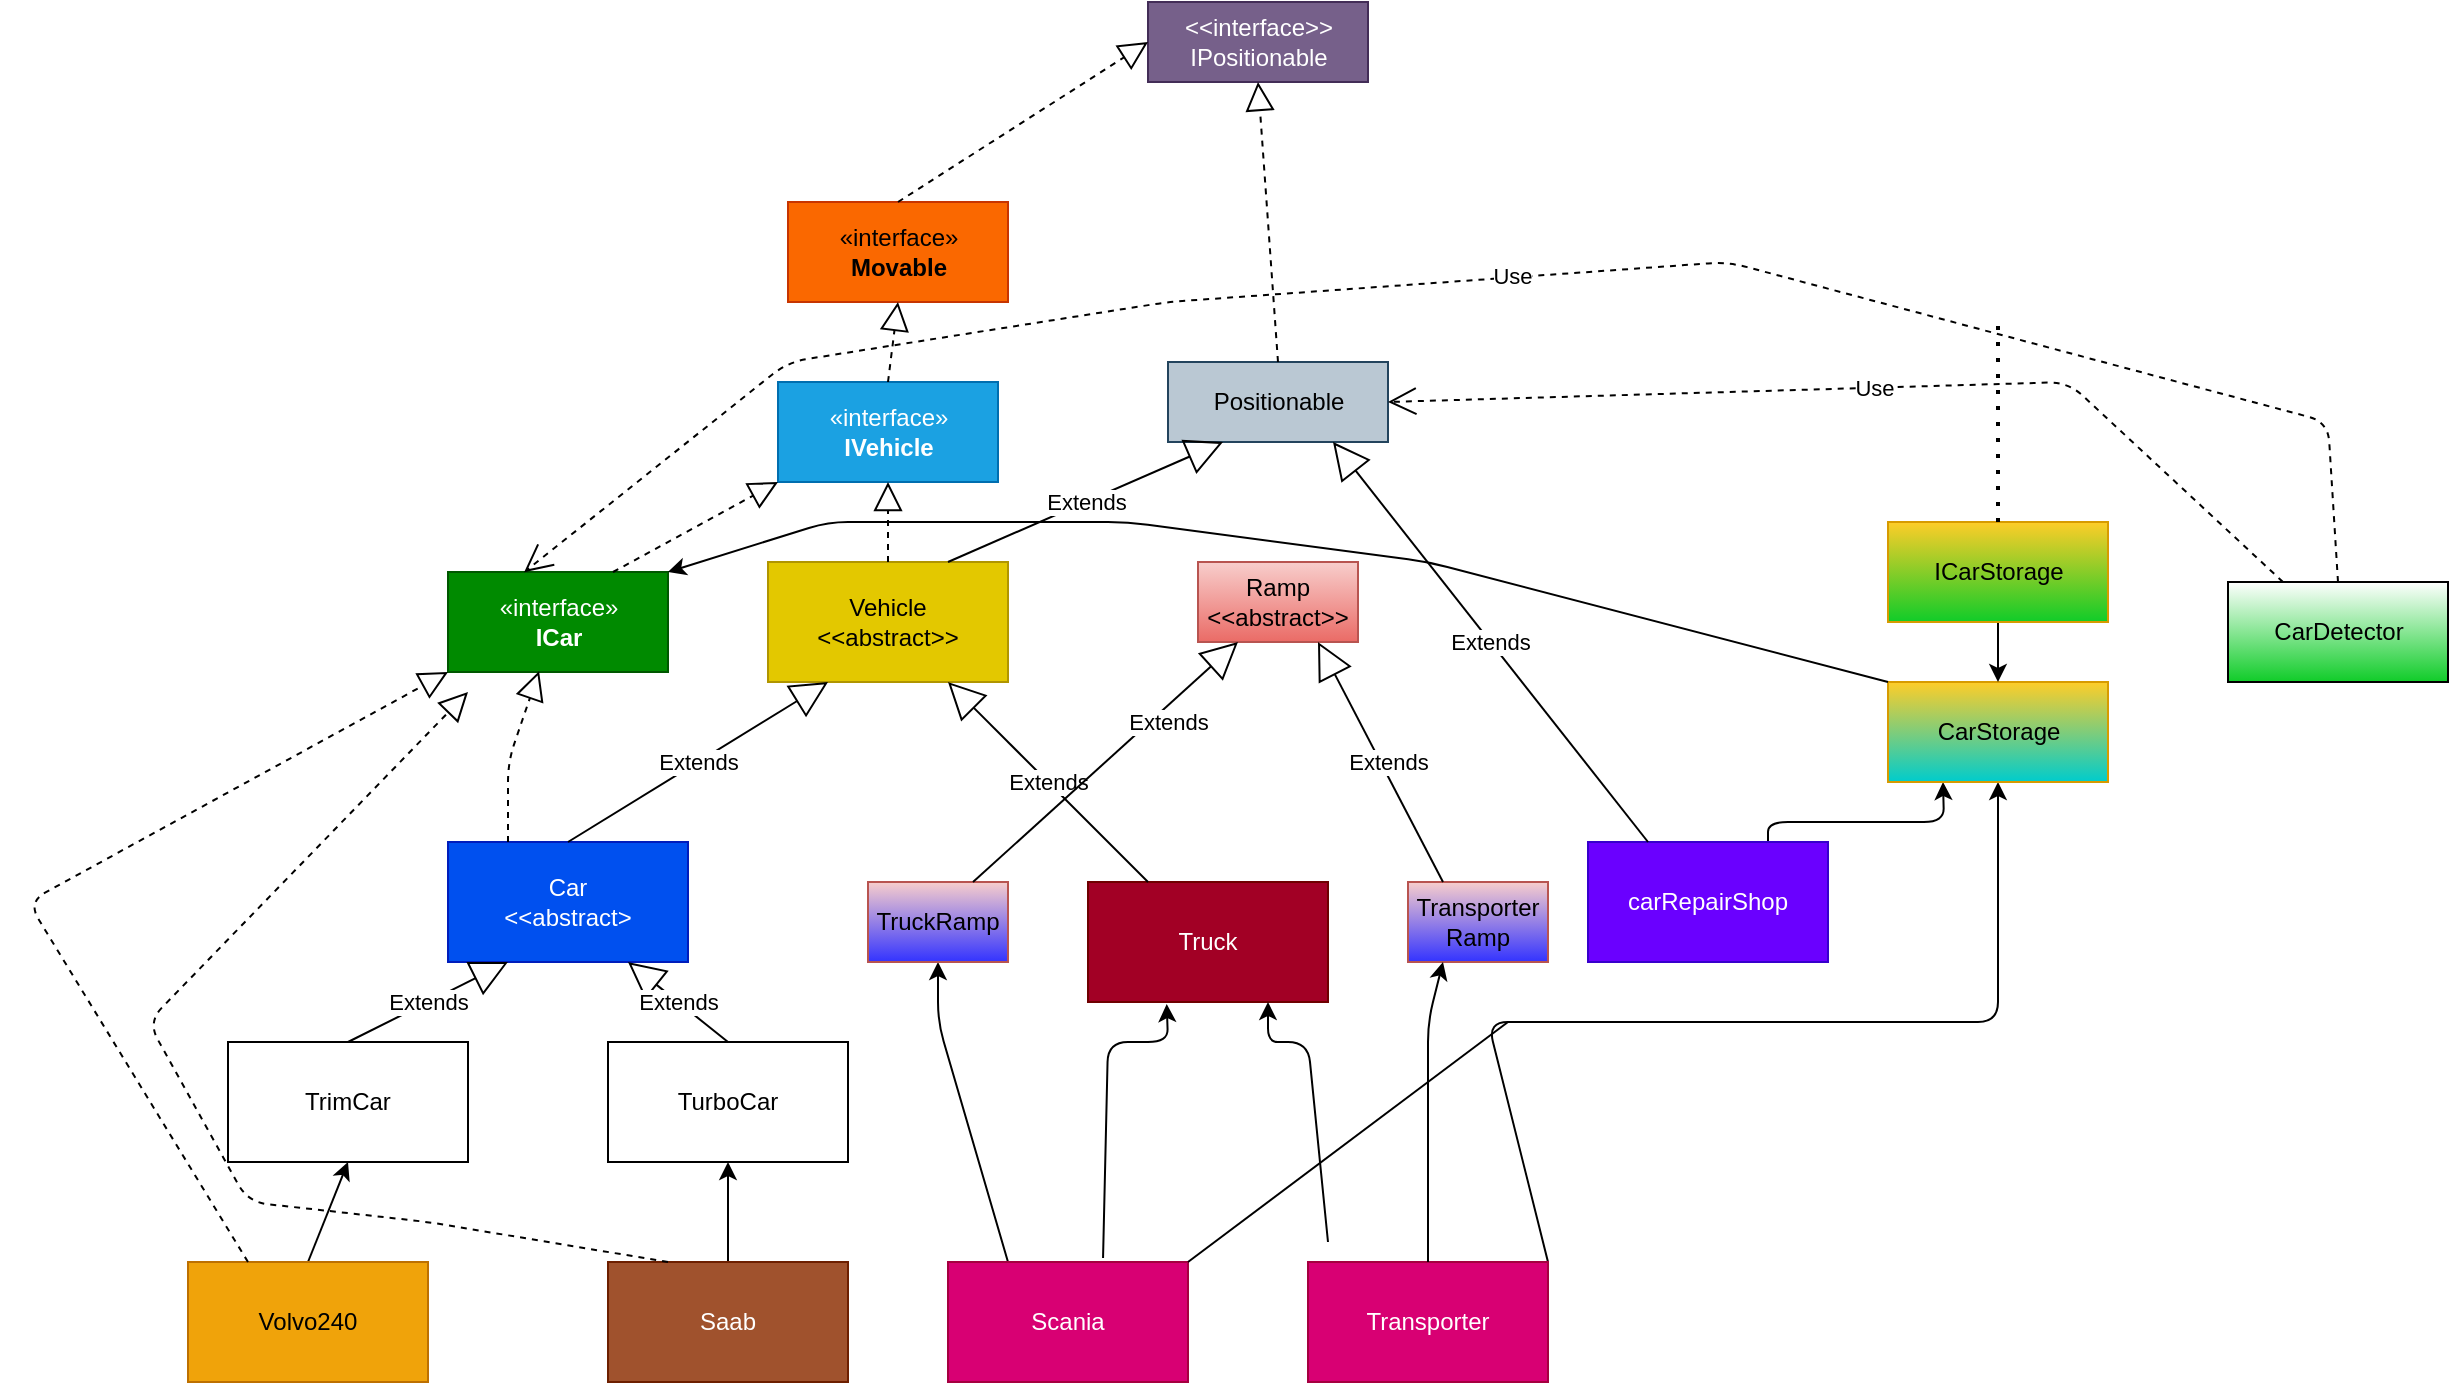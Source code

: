 <mxfile><diagram id="Lvmbw9RptDjz1eKAB_4S" name="Page-1"><mxGraphModel dx="-30" dy="1498" grid="1" gridSize="10" guides="1" tooltips="1" connect="1" arrows="1" fold="1" page="1" pageScale="1" pageWidth="850" pageHeight="1100" math="0" shadow="0"><root><mxCell id="0"/><mxCell id="1" parent="0"/><mxCell id="2" value="Car&lt;br&gt;&amp;lt;&amp;lt;abstract&amp;gt;" style="rounded=0;whiteSpace=wrap;html=1;fillColor=#0050ef;fontColor=#ffffff;strokeColor=#001DBC;" parent="1" vertex="1"><mxGeometry x="1200" y="-640" width="120" height="60" as="geometry"/></mxCell><mxCell id="38" style="edgeStyle=none;html=1;exitX=0.25;exitY=0;exitDx=0;exitDy=0;entryX=0.5;entryY=1;entryDx=0;entryDy=0;" parent="1" source="7" target="96" edge="1"><mxGeometry relative="1" as="geometry"><Array as="points"><mxPoint x="1445" y="-550"/></Array></mxGeometry></mxCell><mxCell id="4" value="Truck" style="rounded=0;whiteSpace=wrap;html=1;fillColor=#a20025;fontColor=#ffffff;strokeColor=#6F0000;" parent="1" vertex="1"><mxGeometry x="1520" y="-620" width="120" height="60" as="geometry"/></mxCell><mxCell id="14" style="edgeStyle=none;html=1;exitX=0.5;exitY=0;exitDx=0;exitDy=0;entryX=0.5;entryY=1;entryDx=0;entryDy=0;" parent="1" source="5" target="56" edge="1"><mxGeometry relative="1" as="geometry"/></mxCell><mxCell id="5" value="Volvo240" style="rounded=0;whiteSpace=wrap;html=1;fillColor=#f0a30a;fontColor=#000000;strokeColor=#BD7000;" parent="1" vertex="1"><mxGeometry x="1070" y="-430" width="120" height="60" as="geometry"/></mxCell><mxCell id="15" style="edgeStyle=none;html=1;exitX=0.5;exitY=0;exitDx=0;exitDy=0;entryX=0.5;entryY=1;entryDx=0;entryDy=0;" parent="1" source="6" target="57" edge="1"><mxGeometry relative="1" as="geometry"><Array as="points"/></mxGeometry></mxCell><mxCell id="6" value="Saab" style="rounded=0;whiteSpace=wrap;html=1;fillColor=#a0522d;fontColor=#ffffff;strokeColor=#6D1F00;" parent="1" vertex="1"><mxGeometry x="1280" y="-430" width="120" height="60" as="geometry"/></mxCell><mxCell id="11" style="edgeStyle=none;html=1;exitX=0.646;exitY=-0.033;exitDx=0;exitDy=0;entryX=0.328;entryY=1.017;entryDx=0;entryDy=0;entryPerimeter=0;exitPerimeter=0;" parent="1" source="7" target="4" edge="1"><mxGeometry relative="1" as="geometry"><Array as="points"><mxPoint x="1530" y="-540"/><mxPoint x="1560" y="-540"/></Array></mxGeometry></mxCell><mxCell id="7" value="Scania&lt;span style=&quot;color: rgba(0 , 0 , 0 , 0) ; font-family: monospace ; font-size: 0px&quot;&gt;%3CmxGraphModel%3E%3Croot%3E%3CmxCell%20id%3D%220%22%2F%3E%3CmxCell%20id%3D%221%22%20parent%3D%220%22%2F%3E%3CmxCell%20id%3D%222%22%20value%3D%22%22%20style%3D%22rounded%3D0%3BwhiteSpace%3Dwrap%3Bhtml%3D1%3B%22%20vertex%3D%221%22%20parent%3D%221%22%3E%3CmxGeometry%20x%3D%2270%22%20y%3D%22190%22%20width%3D%22120%22%20height%3D%2260%22%20as%3D%22geometry%22%2F%3E%3C%2FmxCell%3E%3C%2Froot%3E%3C%2FmxGraphModel%3E&lt;/span&gt;" style="rounded=0;whiteSpace=wrap;html=1;fillColor=#d80073;fontColor=#ffffff;strokeColor=#A50040;" parent="1" vertex="1"><mxGeometry x="1450" y="-430" width="120" height="60" as="geometry"/></mxCell><mxCell id="12" style="edgeStyle=none;html=1;entryX=0.75;entryY=1;entryDx=0;entryDy=0;" parent="1" target="4" edge="1"><mxGeometry relative="1" as="geometry"><Array as="points"><mxPoint x="1630" y="-540"/><mxPoint x="1610" y="-540"/></Array><mxPoint x="1640" y="-440" as="sourcePoint"/></mxGeometry></mxCell><mxCell id="43" style="edgeStyle=none;html=1;exitX=1;exitY=0;exitDx=0;exitDy=0;entryX=0.5;entryY=1;entryDx=0;entryDy=0;" parent="1" source="8" target="34" edge="1"><mxGeometry relative="1" as="geometry"><Array as="points"><mxPoint x="1720" y="-550"/><mxPoint x="1975" y="-550"/></Array></mxGeometry></mxCell><mxCell id="8" value="Transporter" style="rounded=0;whiteSpace=wrap;html=1;fillColor=#d80073;fontColor=#ffffff;strokeColor=#A50040;" parent="1" vertex="1"><mxGeometry x="1630" y="-430" width="120" height="60" as="geometry"/></mxCell><mxCell id="19" value="Ramp&lt;br&gt;&amp;lt;&amp;lt;abstract&amp;gt;&amp;gt;" style="rounded=0;whiteSpace=wrap;html=1;fillColor=#f8cecc;gradientColor=#ea6b66;strokeColor=#b85450;" parent="1" vertex="1"><mxGeometry x="1575" y="-780" width="80" height="40" as="geometry"/></mxCell><mxCell id="22" value="Vehicle&lt;br&gt;&amp;lt;&amp;lt;abstract&amp;gt;&amp;gt;" style="rounded=0;whiteSpace=wrap;html=1;fillColor=#e3c800;fontColor=#000000;strokeColor=#B09500;" parent="1" vertex="1"><mxGeometry x="1360" y="-780" width="120" height="60" as="geometry"/></mxCell><mxCell id="26" value="«interface»&lt;br&gt;&lt;b&gt;Movable&lt;/b&gt;" style="html=1;fillColor=#fa6800;fontColor=#000000;strokeColor=#C73500;" parent="1" vertex="1"><mxGeometry x="1370" y="-960" width="110" height="50" as="geometry"/></mxCell><mxCell id="28" value="Positionable" style="html=1;fillColor=#bac8d3;strokeColor=#23445d;" parent="1" vertex="1"><mxGeometry x="1560" y="-880" width="110" height="40" as="geometry"/></mxCell><mxCell id="39" style="edgeStyle=none;html=1;exitX=0.75;exitY=0;exitDx=0;exitDy=0;entryX=0.25;entryY=1;entryDx=0;entryDy=0;" parent="1" source="31" target="34" edge="1"><mxGeometry relative="1" as="geometry"><Array as="points"><mxPoint x="1860" y="-650"/><mxPoint x="1948" y="-650"/></Array></mxGeometry></mxCell><mxCell id="31" value="carRepairShop" style="rounded=0;whiteSpace=wrap;html=1;fillColor=#6a00ff;fontColor=#ffffff;strokeColor=#3700CC;" parent="1" vertex="1"><mxGeometry x="1770" y="-640" width="120" height="60" as="geometry"/></mxCell><mxCell id="34" value="CarStorage&lt;br&gt;" style="html=1;fillColor=#ffcd28;gradientColor=#00CCCC;strokeColor=#d79b00;" parent="1" vertex="1"><mxGeometry x="1920" y="-720" width="110" height="50" as="geometry"/></mxCell><mxCell id="49" style="edgeStyle=none;html=1;exitX=0.5;exitY=1;exitDx=0;exitDy=0;entryX=0.5;entryY=0;entryDx=0;entryDy=0;" parent="1" source="47" target="34" edge="1"><mxGeometry relative="1" as="geometry"/></mxCell><mxCell id="47" value="ICarStorage" style="html=1;fillColor=#ffcd28;gradientColor=#10CC29;strokeColor=#d79b00;" parent="1" vertex="1"><mxGeometry x="1920" y="-800" width="110" height="50" as="geometry"/></mxCell><mxCell id="51" value="«interface»&lt;br&gt;&lt;b&gt;IVehicle&lt;/b&gt;" style="html=1;fillColor=#1ba1e2;fontColor=#ffffff;strokeColor=#006EAF;" parent="1" vertex="1"><mxGeometry x="1365" y="-870" width="110" height="50" as="geometry"/></mxCell><mxCell id="53" value="&amp;lt;&amp;lt;interface&amp;gt;&amp;gt;&lt;br&gt;IPositionable" style="html=1;fillColor=#76608a;strokeColor=#432D57;fontColor=#ffffff;" parent="1" vertex="1"><mxGeometry x="1550" y="-1060" width="110" height="40" as="geometry"/></mxCell><mxCell id="56" value="TrimCar" style="rounded=0;whiteSpace=wrap;html=1;" parent="1" vertex="1"><mxGeometry x="1090" y="-540" width="120" height="60" as="geometry"/></mxCell><mxCell id="57" value="TurboCar" style="rounded=0;whiteSpace=wrap;html=1;" parent="1" vertex="1"><mxGeometry x="1280" y="-540" width="120" height="60" as="geometry"/></mxCell><mxCell id="60" value="«interface»&lt;br&gt;&lt;b&gt;ICar&lt;/b&gt;" style="html=1;fillColor=#008a00;fontColor=#ffffff;strokeColor=#005700;" parent="1" vertex="1"><mxGeometry x="1200" y="-775" width="110" height="50" as="geometry"/></mxCell><mxCell id="67" value="" style="endArrow=none;html=1;exitX=1;exitY=0;exitDx=0;exitDy=0;" parent="1" source="7" edge="1"><mxGeometry width="50" height="50" relative="1" as="geometry"><mxPoint x="1630" y="-550" as="sourcePoint"/><mxPoint x="1730" y="-550" as="targetPoint"/></mxGeometry></mxCell><mxCell id="69" value="CarDetector" style="html=1;gradientColor=#10CC29;" parent="1" vertex="1"><mxGeometry x="2090" y="-770" width="110" height="50" as="geometry"/></mxCell><mxCell id="71" value="" style="endArrow=block;dashed=1;endFill=0;endSize=12;html=1;exitX=0.25;exitY=0;exitDx=0;exitDy=0;entryX=0;entryY=1;entryDx=0;entryDy=0;" parent="1" source="5" target="60" edge="1"><mxGeometry width="160" relative="1" as="geometry"><mxPoint x="1050" y="-845.91" as="sourcePoint"/><mxPoint x="1210" y="-845.91" as="targetPoint"/><Array as="points"><mxPoint x="990" y="-610"/></Array></mxGeometry></mxCell><mxCell id="72" value="" style="endArrow=block;dashed=1;endFill=0;endSize=12;html=1;exitX=0.25;exitY=0;exitDx=0;exitDy=0;entryX=0;entryY=1;entryDx=0;entryDy=0;" parent="1" source="6" edge="1"><mxGeometry width="160" relative="1" as="geometry"><mxPoint x="1100" y="-420" as="sourcePoint"/><mxPoint x="1210" y="-715.0" as="targetPoint"/><Array as="points"><mxPoint x="1190" y="-450"/><mxPoint x="1100" y="-460"/><mxPoint x="1050" y="-550"/></Array></mxGeometry></mxCell><mxCell id="73" value="" style="endArrow=block;dashed=1;endFill=0;endSize=12;html=1;exitX=0.25;exitY=0;exitDx=0;exitDy=0;entryX=0.414;entryY=0.992;entryDx=0;entryDy=0;entryPerimeter=0;" parent="1" source="2" target="60" edge="1"><mxGeometry width="160" relative="1" as="geometry"><mxPoint x="1420" y="-495" as="sourcePoint"/><mxPoint x="1230" y="-720" as="targetPoint"/><Array as="points"><mxPoint x="1230" y="-680"/></Array></mxGeometry></mxCell><mxCell id="74" value="Extends" style="endArrow=block;endSize=16;endFill=0;html=1;exitX=0.5;exitY=0;exitDx=0;exitDy=0;entryX=0.75;entryY=1;entryDx=0;entryDy=0;" parent="1" source="57" target="2" edge="1"><mxGeometry width="160" relative="1" as="geometry"><mxPoint x="1340" y="-590" as="sourcePoint"/><mxPoint x="1500" y="-590" as="targetPoint"/></mxGeometry></mxCell><mxCell id="75" value="Extends" style="endArrow=block;endSize=16;endFill=0;html=1;exitX=0.5;exitY=0;exitDx=0;exitDy=0;entryX=0.25;entryY=1;entryDx=0;entryDy=0;" parent="1" source="56" target="2" edge="1"><mxGeometry width="160" relative="1" as="geometry"><mxPoint x="1370" y="-700" as="sourcePoint"/><mxPoint x="1530" y="-700" as="targetPoint"/></mxGeometry></mxCell><mxCell id="76" value="Extends" style="endArrow=block;endSize=16;endFill=0;html=1;exitX=0.5;exitY=0;exitDx=0;exitDy=0;entryX=0.25;entryY=1;entryDx=0;entryDy=0;" parent="1" target="22" edge="1"><mxGeometry width="160" relative="1" as="geometry"><mxPoint x="1260" y="-640" as="sourcePoint"/><mxPoint x="1340" y="-680" as="targetPoint"/></mxGeometry></mxCell><mxCell id="78" value="Extends" style="endArrow=block;endSize=16;endFill=0;html=1;exitX=0.25;exitY=0;exitDx=0;exitDy=0;entryX=0.75;entryY=1;entryDx=0;entryDy=0;" parent="1" source="4" target="22" edge="1"><mxGeometry width="160" relative="1" as="geometry"><mxPoint x="1460" y="-681.33" as="sourcePoint"/><mxPoint x="1620" y="-681.33" as="targetPoint"/></mxGeometry></mxCell><mxCell id="79" value="" style="endArrow=block;dashed=1;endFill=0;endSize=12;html=1;exitX=0.5;exitY=0;exitDx=0;exitDy=0;entryX=0.5;entryY=1;entryDx=0;entryDy=0;" parent="1" source="22" target="51" edge="1"><mxGeometry width="160" relative="1" as="geometry"><mxPoint x="1360" y="-760" as="sourcePoint"/><mxPoint x="1520" y="-760" as="targetPoint"/></mxGeometry></mxCell><mxCell id="80" value="" style="endArrow=block;dashed=1;endFill=0;endSize=12;html=1;exitX=0.5;exitY=0;exitDx=0;exitDy=0;entryX=0.5;entryY=1;entryDx=0;entryDy=0;" parent="1" source="51" target="26" edge="1"><mxGeometry width="160" relative="1" as="geometry"><mxPoint x="1360" y="-890" as="sourcePoint"/><mxPoint x="1520" y="-890" as="targetPoint"/></mxGeometry></mxCell><mxCell id="81" value="" style="endArrow=block;dashed=1;endFill=0;endSize=12;html=1;exitX=0.5;exitY=0;exitDx=0;exitDy=0;entryX=0;entryY=0.5;entryDx=0;entryDy=0;" parent="1" source="26" target="53" edge="1"><mxGeometry width="160" relative="1" as="geometry"><mxPoint x="1420" y="-970" as="sourcePoint"/><mxPoint x="1580" y="-970" as="targetPoint"/></mxGeometry></mxCell><mxCell id="82" value="" style="endArrow=block;dashed=1;endFill=0;endSize=12;html=1;exitX=0.5;exitY=0;exitDx=0;exitDy=0;entryX=0.5;entryY=1;entryDx=0;entryDy=0;" parent="1" source="28" target="53" edge="1"><mxGeometry width="160" relative="1" as="geometry"><mxPoint x="1435" y="-950" as="sourcePoint"/><mxPoint x="1560" y="-1030" as="targetPoint"/></mxGeometry></mxCell><mxCell id="83" value="Extends" style="endArrow=block;endSize=16;endFill=0;html=1;exitX=0.75;exitY=0;exitDx=0;exitDy=0;entryX=0.25;entryY=1;entryDx=0;entryDy=0;" parent="1" source="22" target="28" edge="1"><mxGeometry width="160" relative="1" as="geometry"><mxPoint x="1440" y="-775" as="sourcePoint"/><mxPoint x="1570" y="-855" as="targetPoint"/></mxGeometry></mxCell><mxCell id="84" value="Extends" style="endArrow=block;endSize=16;endFill=0;html=1;exitX=0.25;exitY=0;exitDx=0;exitDy=0;entryX=0.75;entryY=1;entryDx=0;entryDy=0;" parent="1" source="31" target="28" edge="1"><mxGeometry width="160" relative="1" as="geometry"><mxPoint x="1460" y="-770.0" as="sourcePoint"/><mxPoint x="1597.5" y="-830.0" as="targetPoint"/></mxGeometry></mxCell><mxCell id="85" value="Use" style="endArrow=open;endSize=12;dashed=1;html=1;exitX=0.5;exitY=0;exitDx=0;exitDy=0;entryX=0.346;entryY=0.002;entryDx=0;entryDy=0;entryPerimeter=0;" parent="1" source="69" target="60" edge="1"><mxGeometry x="-0.034" y="-1" width="160" relative="1" as="geometry"><mxPoint x="1690" y="-680" as="sourcePoint"/><mxPoint x="1290" y="-870" as="targetPoint"/><Array as="points"><mxPoint x="2140" y="-850"/><mxPoint x="1840" y="-930"/><mxPoint x="1560" y="-910"/><mxPoint x="1370" y="-880"/></Array><mxPoint as="offset"/></mxGeometry></mxCell><mxCell id="86" value="" style="endArrow=block;dashed=1;endFill=0;endSize=12;html=1;exitX=0.75;exitY=0;exitDx=0;exitDy=0;entryX=0;entryY=1;entryDx=0;entryDy=0;" parent="1" source="60" target="51" edge="1"><mxGeometry width="160" relative="1" as="geometry"><mxPoint x="1460" y="-830" as="sourcePoint"/><mxPoint x="1620" y="-830" as="targetPoint"/></mxGeometry></mxCell><mxCell id="88" value="Use" style="endArrow=open;endSize=12;dashed=1;html=1;exitX=0.25;exitY=0;exitDx=0;exitDy=0;entryX=1;entryY=0.5;entryDx=0;entryDy=0;" parent="1" source="69" target="28" edge="1"><mxGeometry width="160" relative="1" as="geometry"><mxPoint x="1770" y="-650" as="sourcePoint"/><mxPoint x="1860" y="-860" as="targetPoint"/><Array as="points"><mxPoint x="2010" y="-870"/></Array></mxGeometry></mxCell><mxCell id="89" value="" style="endArrow=none;dashed=1;html=1;dashPattern=1 3;strokeWidth=2;exitX=0.5;exitY=0;exitDx=0;exitDy=0;" parent="1" source="47" edge="1"><mxGeometry width="50" height="50" relative="1" as="geometry"><mxPoint x="2030" y="-590" as="sourcePoint"/><mxPoint x="1975" y="-900" as="targetPoint"/></mxGeometry></mxCell><mxCell id="92" style="edgeStyle=none;html=1;exitX=0;exitY=0;exitDx=0;exitDy=0;entryX=1;entryY=0;entryDx=0;entryDy=0;" parent="1" source="34" target="60" edge="1"><mxGeometry relative="1" as="geometry"><Array as="points"><mxPoint x="1690" y="-780"/><mxPoint x="1540" y="-800"/><mxPoint x="1390" y="-800"/></Array><mxPoint x="1640" y="-510" as="sourcePoint"/><mxPoint x="1620" y="-570.0" as="targetPoint"/></mxGeometry></mxCell><mxCell id="94" value="Transporter Ramp" style="rounded=0;whiteSpace=wrap;html=1;fillColor=#f8cecc;gradientColor=#3333FF;strokeColor=#b85450;" parent="1" vertex="1"><mxGeometry x="1680" y="-620" width="70" height="40" as="geometry"/></mxCell><mxCell id="96" value="TruckRamp" style="rounded=0;whiteSpace=wrap;html=1;fillColor=#f8cecc;gradientColor=#3333FF;strokeColor=#b85450;" parent="1" vertex="1"><mxGeometry x="1410" y="-620" width="70" height="40" as="geometry"/></mxCell><mxCell id="97" style="edgeStyle=none;html=1;exitX=0.5;exitY=0;exitDx=0;exitDy=0;entryX=0.25;entryY=1;entryDx=0;entryDy=0;" parent="1" source="8" target="94" edge="1"><mxGeometry relative="1" as="geometry"><Array as="points"><mxPoint x="1690" y="-550"/></Array><mxPoint x="1480" y="-510" as="sourcePoint"/><mxPoint x="1455" y="-570" as="targetPoint"/></mxGeometry></mxCell><mxCell id="98" value="Extends" style="endArrow=block;endSize=16;endFill=0;html=1;exitX=0.75;exitY=0;exitDx=0;exitDy=0;entryX=0.25;entryY=1;entryDx=0;entryDy=0;" parent="1" source="96" target="19" edge="1"><mxGeometry x="0.409" y="-6" width="160" relative="1" as="geometry"><mxPoint x="1590" y="-650" as="sourcePoint"/><mxPoint x="1750" y="-650" as="targetPoint"/><mxPoint as="offset"/></mxGeometry></mxCell><mxCell id="99" value="Extends" style="endArrow=block;endSize=16;endFill=0;html=1;exitX=0.25;exitY=0;exitDx=0;exitDy=0;entryX=0.75;entryY=1;entryDx=0;entryDy=0;" parent="1" source="94" target="19" edge="1"><mxGeometry x="-0.026" y="-3" width="160" relative="1" as="geometry"><mxPoint x="1472.5" y="-610" as="sourcePoint"/><mxPoint x="1605" y="-730" as="targetPoint"/><mxPoint as="offset"/></mxGeometry></mxCell></root></mxGraphModel></diagram></mxfile>